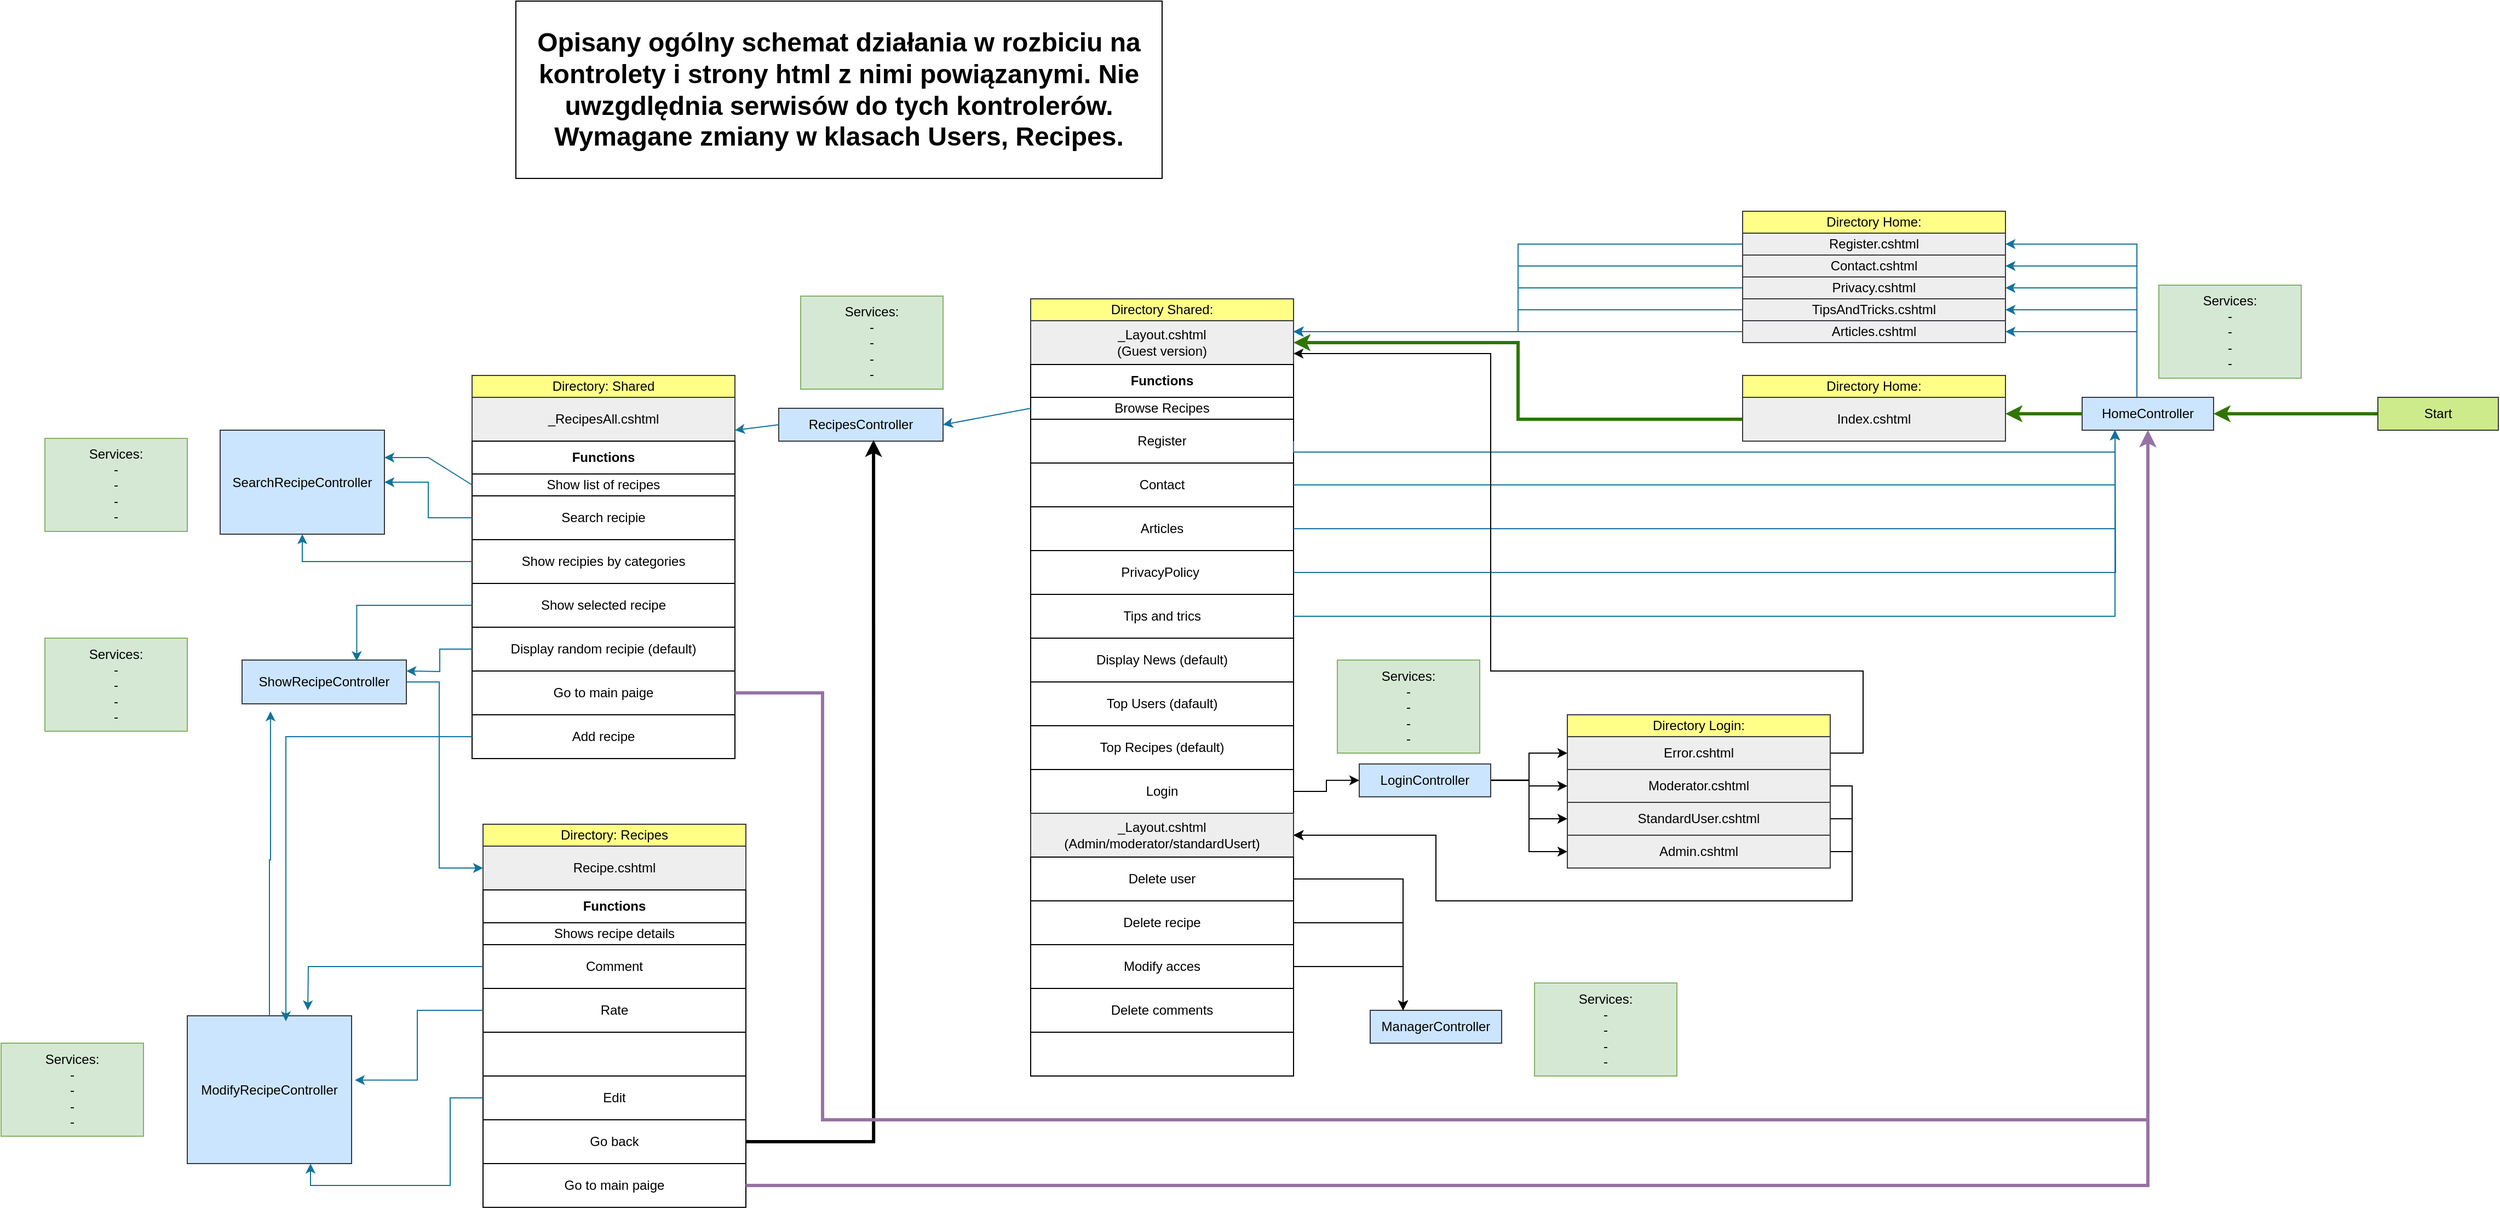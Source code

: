 <mxfile version="23.1.5" type="device">
  <diagram id="C5RBs43oDa-KdzZeNtuy" name="Page-1">
    <mxGraphModel dx="2440" dy="878" grid="1" gridSize="10" guides="1" tooltips="1" connect="1" arrows="1" fold="1" page="1" pageScale="1" pageWidth="3300" pageHeight="2339" math="0" shadow="0">
      <root>
        <mxCell id="WIyWlLk6GJQsqaUBKTNV-0" />
        <mxCell id="WIyWlLk6GJQsqaUBKTNV-1" parent="WIyWlLk6GJQsqaUBKTNV-0" />
        <mxCell id="OAYsMRhVCcybTVGhaYWE-5" value="Directory Shared:" style="html=1;whiteSpace=wrap;fillColor=#ffff88;strokeColor=#36393d;" parent="WIyWlLk6GJQsqaUBKTNV-1" vertex="1">
          <mxGeometry x="1200" y="490" width="240" height="20" as="geometry" />
        </mxCell>
        <mxCell id="OAYsMRhVCcybTVGhaYWE-6" value="_Layout.cshtml&lt;br&gt;(Guest version)" style="html=1;whiteSpace=wrap;fillColor=#eeeeee;strokeColor=#36393d;" parent="WIyWlLk6GJQsqaUBKTNV-1" vertex="1">
          <mxGeometry x="1200" y="510" width="240" height="40" as="geometry" />
        </mxCell>
        <mxCell id="fb3ZDUCIrNW3uUcQbYYM-119" style="edgeStyle=orthogonalEdgeStyle;rounded=0;orthogonalLoop=1;jettySize=auto;html=1;entryX=1;entryY=0.5;entryDx=0;entryDy=0;fillColor=#60a917;strokeColor=#2D7600;strokeWidth=3;" parent="WIyWlLk6GJQsqaUBKTNV-1" source="OAYsMRhVCcybTVGhaYWE-119" target="OAYsMRhVCcybTVGhaYWE-121" edge="1">
          <mxGeometry relative="1" as="geometry" />
        </mxCell>
        <mxCell id="OAYsMRhVCcybTVGhaYWE-119" value="Start" style="html=1;whiteSpace=wrap;fillColor=#cdeb8b;strokeColor=#36393d;" parent="WIyWlLk6GJQsqaUBKTNV-1" vertex="1">
          <mxGeometry x="2430" y="580" width="110" height="30" as="geometry" />
        </mxCell>
        <mxCell id="fb3ZDUCIrNW3uUcQbYYM-123" style="edgeStyle=orthogonalEdgeStyle;rounded=0;orthogonalLoop=1;jettySize=auto;html=1;entryX=1;entryY=0.5;entryDx=0;entryDy=0;strokeColor=#10739e;align=center;verticalAlign=middle;fontFamily=Helvetica;fontSize=11;fontColor=default;labelBackgroundColor=default;endArrow=classic;fillColor=#b1ddf0;" parent="WIyWlLk6GJQsqaUBKTNV-1" source="OAYsMRhVCcybTVGhaYWE-121" target="fb3ZDUCIrNW3uUcQbYYM-117" edge="1">
          <mxGeometry relative="1" as="geometry">
            <Array as="points">
              <mxPoint x="2210" y="440" />
            </Array>
          </mxGeometry>
        </mxCell>
        <mxCell id="fb3ZDUCIrNW3uUcQbYYM-124" style="edgeStyle=orthogonalEdgeStyle;rounded=0;orthogonalLoop=1;jettySize=auto;html=1;entryX=1;entryY=0.5;entryDx=0;entryDy=0;strokeColor=#10739e;align=center;verticalAlign=middle;fontFamily=Helvetica;fontSize=11;fontColor=default;labelBackgroundColor=default;endArrow=classic;fillColor=#b1ddf0;" parent="WIyWlLk6GJQsqaUBKTNV-1" source="OAYsMRhVCcybTVGhaYWE-121" target="fb3ZDUCIrNW3uUcQbYYM-118" edge="1">
          <mxGeometry relative="1" as="geometry">
            <Array as="points">
              <mxPoint x="2210" y="460" />
            </Array>
          </mxGeometry>
        </mxCell>
        <mxCell id="fb3ZDUCIrNW3uUcQbYYM-125" style="edgeStyle=orthogonalEdgeStyle;rounded=0;orthogonalLoop=1;jettySize=auto;html=1;entryX=1;entryY=0.5;entryDx=0;entryDy=0;strokeColor=#10739e;align=center;verticalAlign=middle;fontFamily=Helvetica;fontSize=11;fontColor=default;labelBackgroundColor=default;endArrow=classic;fillColor=#b1ddf0;" parent="WIyWlLk6GJQsqaUBKTNV-1" source="OAYsMRhVCcybTVGhaYWE-121" target="fb3ZDUCIrNW3uUcQbYYM-120" edge="1">
          <mxGeometry relative="1" as="geometry">
            <Array as="points">
              <mxPoint x="2210" y="480" />
            </Array>
          </mxGeometry>
        </mxCell>
        <mxCell id="fb3ZDUCIrNW3uUcQbYYM-126" style="edgeStyle=orthogonalEdgeStyle;rounded=0;orthogonalLoop=1;jettySize=auto;html=1;entryX=1;entryY=0.5;entryDx=0;entryDy=0;strokeColor=#10739e;align=center;verticalAlign=middle;fontFamily=Helvetica;fontSize=11;fontColor=default;labelBackgroundColor=default;endArrow=classic;fillColor=#b1ddf0;" parent="WIyWlLk6GJQsqaUBKTNV-1" source="OAYsMRhVCcybTVGhaYWE-121" target="fb3ZDUCIrNW3uUcQbYYM-121" edge="1">
          <mxGeometry relative="1" as="geometry">
            <Array as="points">
              <mxPoint x="2210" y="500" />
            </Array>
          </mxGeometry>
        </mxCell>
        <mxCell id="fb3ZDUCIrNW3uUcQbYYM-134" style="edgeStyle=orthogonalEdgeStyle;rounded=0;orthogonalLoop=1;jettySize=auto;html=1;entryX=1;entryY=0.5;entryDx=0;entryDy=0;strokeColor=#10739e;align=center;verticalAlign=middle;fontFamily=Helvetica;fontSize=11;fontColor=default;labelBackgroundColor=default;endArrow=classic;fillColor=#b1ddf0;" parent="WIyWlLk6GJQsqaUBKTNV-1" source="OAYsMRhVCcybTVGhaYWE-121" target="fb3ZDUCIrNW3uUcQbYYM-133" edge="1">
          <mxGeometry relative="1" as="geometry">
            <Array as="points">
              <mxPoint x="2210" y="520" />
            </Array>
          </mxGeometry>
        </mxCell>
        <mxCell id="OAYsMRhVCcybTVGhaYWE-121" value="HomeController" style="rounded=0;whiteSpace=wrap;html=1;fillColor=#cce5ff;strokeColor=#36393d;" parent="WIyWlLk6GJQsqaUBKTNV-1" vertex="1">
          <mxGeometry x="2160" y="580" width="120" height="30" as="geometry" />
        </mxCell>
        <mxCell id="OAYsMRhVCcybTVGhaYWE-122" value="" style="endArrow=classic;html=1;rounded=0;exitX=0;exitY=0.5;exitDx=0;exitDy=0;strokeWidth=3;fillColor=#60a917;strokeColor=#2D7600;" parent="WIyWlLk6GJQsqaUBKTNV-1" source="OAYsMRhVCcybTVGhaYWE-121" edge="1">
          <mxGeometry width="50" height="50" relative="1" as="geometry">
            <mxPoint x="1810" y="640" as="sourcePoint" />
            <mxPoint x="2090" y="595" as="targetPoint" />
          </mxGeometry>
        </mxCell>
        <mxCell id="OAYsMRhVCcybTVGhaYWE-123" value="" style="shape=table;startSize=0;container=1;collapsible=0;childLayout=tableLayout;" parent="WIyWlLk6GJQsqaUBKTNV-1" vertex="1">
          <mxGeometry x="1200" y="550" width="240" height="410" as="geometry" />
        </mxCell>
        <mxCell id="OAYsMRhVCcybTVGhaYWE-124" value="" style="shape=tableRow;horizontal=0;startSize=0;swimlaneHead=0;swimlaneBody=0;strokeColor=inherit;top=0;left=0;bottom=0;right=0;collapsible=0;dropTarget=0;fillColor=none;points=[[0,0.5],[1,0.5]];portConstraint=eastwest;" parent="OAYsMRhVCcybTVGhaYWE-123" vertex="1">
          <mxGeometry width="240" height="30" as="geometry" />
        </mxCell>
        <mxCell id="OAYsMRhVCcybTVGhaYWE-125" value="&lt;b&gt;Functions&lt;/b&gt;" style="shape=partialRectangle;html=1;whiteSpace=wrap;connectable=0;strokeColor=inherit;overflow=hidden;fillColor=none;top=0;left=0;bottom=0;right=0;pointerEvents=1;align=center;" parent="OAYsMRhVCcybTVGhaYWE-124" vertex="1">
          <mxGeometry width="240" height="30" as="geometry">
            <mxRectangle width="240" height="30" as="alternateBounds" />
          </mxGeometry>
        </mxCell>
        <mxCell id="OAYsMRhVCcybTVGhaYWE-126" value="" style="shape=tableRow;horizontal=0;startSize=0;swimlaneHead=0;swimlaneBody=0;strokeColor=inherit;top=0;left=0;bottom=0;right=0;collapsible=0;dropTarget=0;fillColor=none;points=[[0,0.5],[1,0.5]];portConstraint=eastwest;" parent="OAYsMRhVCcybTVGhaYWE-123" vertex="1">
          <mxGeometry y="30" width="240" height="20" as="geometry" />
        </mxCell>
        <mxCell id="OAYsMRhVCcybTVGhaYWE-127" value="Browse Recipes" style="shape=partialRectangle;html=1;whiteSpace=wrap;connectable=0;strokeColor=inherit;overflow=hidden;fillColor=none;top=0;left=0;bottom=0;right=0;pointerEvents=1;" parent="OAYsMRhVCcybTVGhaYWE-126" vertex="1">
          <mxGeometry width="240" height="20" as="geometry">
            <mxRectangle width="240" height="20" as="alternateBounds" />
          </mxGeometry>
        </mxCell>
        <mxCell id="OAYsMRhVCcybTVGhaYWE-128" value="" style="shape=tableRow;horizontal=0;startSize=0;swimlaneHead=0;swimlaneBody=0;strokeColor=inherit;top=0;left=0;bottom=0;right=0;collapsible=0;dropTarget=0;fillColor=none;points=[[0,0.5],[1,0.5]];portConstraint=eastwest;" parent="OAYsMRhVCcybTVGhaYWE-123" vertex="1">
          <mxGeometry y="50" width="240" height="40" as="geometry" />
        </mxCell>
        <mxCell id="OAYsMRhVCcybTVGhaYWE-129" value="Register" style="shape=partialRectangle;html=1;whiteSpace=wrap;connectable=0;strokeColor=inherit;overflow=hidden;fillColor=none;top=0;left=0;bottom=0;right=0;pointerEvents=1;" parent="OAYsMRhVCcybTVGhaYWE-128" vertex="1">
          <mxGeometry width="240" height="40" as="geometry">
            <mxRectangle width="240" height="40" as="alternateBounds" />
          </mxGeometry>
        </mxCell>
        <mxCell id="OAYsMRhVCcybTVGhaYWE-130" value="" style="shape=tableRow;horizontal=0;startSize=0;swimlaneHead=0;swimlaneBody=0;strokeColor=inherit;top=0;left=0;bottom=0;right=0;collapsible=0;dropTarget=0;fillColor=none;points=[[0,0.5],[1,0.5]];portConstraint=eastwest;" parent="OAYsMRhVCcybTVGhaYWE-123" vertex="1">
          <mxGeometry y="90" width="240" height="40" as="geometry" />
        </mxCell>
        <mxCell id="OAYsMRhVCcybTVGhaYWE-131" value="Contact" style="shape=partialRectangle;html=1;whiteSpace=wrap;connectable=0;strokeColor=inherit;overflow=hidden;fillColor=none;top=0;left=0;bottom=0;right=0;pointerEvents=1;" parent="OAYsMRhVCcybTVGhaYWE-130" vertex="1">
          <mxGeometry width="240" height="40" as="geometry">
            <mxRectangle width="240" height="40" as="alternateBounds" />
          </mxGeometry>
        </mxCell>
        <mxCell id="OAYsMRhVCcybTVGhaYWE-132" value="" style="shape=tableRow;horizontal=0;startSize=0;swimlaneHead=0;swimlaneBody=0;strokeColor=inherit;top=0;left=0;bottom=0;right=0;collapsible=0;dropTarget=0;fillColor=none;points=[[0,0.5],[1,0.5]];portConstraint=eastwest;" parent="OAYsMRhVCcybTVGhaYWE-123" vertex="1">
          <mxGeometry y="130" width="240" height="40" as="geometry" />
        </mxCell>
        <mxCell id="OAYsMRhVCcybTVGhaYWE-133" value="Articles" style="shape=partialRectangle;html=1;whiteSpace=wrap;connectable=0;strokeColor=inherit;overflow=hidden;fillColor=none;top=0;left=0;bottom=0;right=0;pointerEvents=1;" parent="OAYsMRhVCcybTVGhaYWE-132" vertex="1">
          <mxGeometry width="240" height="40" as="geometry">
            <mxRectangle width="240" height="40" as="alternateBounds" />
          </mxGeometry>
        </mxCell>
        <mxCell id="OAYsMRhVCcybTVGhaYWE-134" value="" style="shape=tableRow;horizontal=0;startSize=0;swimlaneHead=0;swimlaneBody=0;strokeColor=inherit;top=0;left=0;bottom=0;right=0;collapsible=0;dropTarget=0;fillColor=none;points=[[0,0.5],[1,0.5]];portConstraint=eastwest;" parent="OAYsMRhVCcybTVGhaYWE-123" vertex="1">
          <mxGeometry y="170" width="240" height="40" as="geometry" />
        </mxCell>
        <mxCell id="OAYsMRhVCcybTVGhaYWE-135" value="PrivacyPolicy&amp;nbsp;" style="shape=partialRectangle;html=1;whiteSpace=wrap;connectable=0;strokeColor=inherit;overflow=hidden;fillColor=none;top=0;left=0;bottom=0;right=0;pointerEvents=1;" parent="OAYsMRhVCcybTVGhaYWE-134" vertex="1">
          <mxGeometry width="240" height="40" as="geometry">
            <mxRectangle width="240" height="40" as="alternateBounds" />
          </mxGeometry>
        </mxCell>
        <mxCell id="OAYsMRhVCcybTVGhaYWE-136" value="" style="shape=tableRow;horizontal=0;startSize=0;swimlaneHead=0;swimlaneBody=0;strokeColor=inherit;top=0;left=0;bottom=0;right=0;collapsible=0;dropTarget=0;fillColor=none;points=[[0,0.5],[1,0.5]];portConstraint=eastwest;" parent="OAYsMRhVCcybTVGhaYWE-123" vertex="1">
          <mxGeometry y="210" width="240" height="40" as="geometry" />
        </mxCell>
        <mxCell id="OAYsMRhVCcybTVGhaYWE-137" value="Tips and trics" style="shape=partialRectangle;html=1;whiteSpace=wrap;connectable=0;strokeColor=inherit;overflow=hidden;fillColor=none;top=0;left=0;bottom=0;right=0;pointerEvents=1;" parent="OAYsMRhVCcybTVGhaYWE-136" vertex="1">
          <mxGeometry width="240" height="40" as="geometry">
            <mxRectangle width="240" height="40" as="alternateBounds" />
          </mxGeometry>
        </mxCell>
        <mxCell id="fb3ZDUCIrNW3uUcQbYYM-31" style="shape=tableRow;horizontal=0;startSize=0;swimlaneHead=0;swimlaneBody=0;strokeColor=inherit;top=0;left=0;bottom=0;right=0;collapsible=0;dropTarget=0;fillColor=none;points=[[0,0.5],[1,0.5]];portConstraint=eastwest;" parent="OAYsMRhVCcybTVGhaYWE-123" vertex="1">
          <mxGeometry y="250" width="240" height="40" as="geometry" />
        </mxCell>
        <mxCell id="fb3ZDUCIrNW3uUcQbYYM-32" value="Display News (default)" style="shape=partialRectangle;html=1;whiteSpace=wrap;connectable=0;strokeColor=inherit;overflow=hidden;fillColor=none;top=0;left=0;bottom=0;right=0;pointerEvents=1;" parent="fb3ZDUCIrNW3uUcQbYYM-31" vertex="1">
          <mxGeometry width="240" height="40" as="geometry">
            <mxRectangle width="240" height="40" as="alternateBounds" />
          </mxGeometry>
        </mxCell>
        <mxCell id="fb3ZDUCIrNW3uUcQbYYM-29" style="shape=tableRow;horizontal=0;startSize=0;swimlaneHead=0;swimlaneBody=0;strokeColor=inherit;top=0;left=0;bottom=0;right=0;collapsible=0;dropTarget=0;fillColor=none;points=[[0,0.5],[1,0.5]];portConstraint=eastwest;" parent="OAYsMRhVCcybTVGhaYWE-123" vertex="1">
          <mxGeometry y="290" width="240" height="40" as="geometry" />
        </mxCell>
        <mxCell id="fb3ZDUCIrNW3uUcQbYYM-30" value="Top Users (dafault)" style="shape=partialRectangle;html=1;whiteSpace=wrap;connectable=0;strokeColor=inherit;overflow=hidden;fillColor=none;top=0;left=0;bottom=0;right=0;pointerEvents=1;" parent="fb3ZDUCIrNW3uUcQbYYM-29" vertex="1">
          <mxGeometry width="240" height="40" as="geometry">
            <mxRectangle width="240" height="40" as="alternateBounds" />
          </mxGeometry>
        </mxCell>
        <mxCell id="fb3ZDUCIrNW3uUcQbYYM-33" style="shape=tableRow;horizontal=0;startSize=0;swimlaneHead=0;swimlaneBody=0;strokeColor=inherit;top=0;left=0;bottom=0;right=0;collapsible=0;dropTarget=0;fillColor=none;points=[[0,0.5],[1,0.5]];portConstraint=eastwest;" parent="OAYsMRhVCcybTVGhaYWE-123" vertex="1">
          <mxGeometry y="330" width="240" height="40" as="geometry" />
        </mxCell>
        <mxCell id="fb3ZDUCIrNW3uUcQbYYM-34" value="Top Recipes (default)" style="shape=partialRectangle;html=1;whiteSpace=wrap;connectable=0;strokeColor=inherit;overflow=hidden;fillColor=none;top=0;left=0;bottom=0;right=0;pointerEvents=1;" parent="fb3ZDUCIrNW3uUcQbYYM-33" vertex="1">
          <mxGeometry width="240" height="40" as="geometry">
            <mxRectangle width="240" height="40" as="alternateBounds" />
          </mxGeometry>
        </mxCell>
        <mxCell id="fb3ZDUCIrNW3uUcQbYYM-136" style="shape=tableRow;horizontal=0;startSize=0;swimlaneHead=0;swimlaneBody=0;strokeColor=inherit;top=0;left=0;bottom=0;right=0;collapsible=0;dropTarget=0;fillColor=none;points=[[0,0.5],[1,0.5]];portConstraint=eastwest;" parent="OAYsMRhVCcybTVGhaYWE-123" vertex="1">
          <mxGeometry y="370" width="240" height="40" as="geometry" />
        </mxCell>
        <mxCell id="fb3ZDUCIrNW3uUcQbYYM-137" value="Login" style="shape=partialRectangle;html=1;whiteSpace=wrap;connectable=0;strokeColor=inherit;overflow=hidden;fillColor=none;top=0;left=0;bottom=0;right=0;pointerEvents=1;" parent="fb3ZDUCIrNW3uUcQbYYM-136" vertex="1">
          <mxGeometry width="240" height="40" as="geometry">
            <mxRectangle width="240" height="40" as="alternateBounds" />
          </mxGeometry>
        </mxCell>
        <mxCell id="OAYsMRhVCcybTVGhaYWE-138" value="RecipesController" style="rounded=0;whiteSpace=wrap;html=1;fillColor=#cce5ff;strokeColor=#36393d;" parent="WIyWlLk6GJQsqaUBKTNV-1" vertex="1">
          <mxGeometry x="970" y="590" width="150" height="30" as="geometry" />
        </mxCell>
        <mxCell id="OAYsMRhVCcybTVGhaYWE-139" value="" style="endArrow=classic;html=1;rounded=0;exitX=0;exitY=0.5;exitDx=0;exitDy=0;entryX=1;entryY=0.5;entryDx=0;entryDy=0;strokeColor=#10739e;align=center;verticalAlign=middle;fontFamily=Helvetica;fontSize=11;fontColor=default;labelBackgroundColor=default;fillColor=#b1ddf0;" parent="WIyWlLk6GJQsqaUBKTNV-1" source="OAYsMRhVCcybTVGhaYWE-126" target="OAYsMRhVCcybTVGhaYWE-138" edge="1">
          <mxGeometry width="50" height="50" relative="1" as="geometry">
            <mxPoint x="1077.5" y="755" as="sourcePoint" />
            <mxPoint x="882.5" y="720" as="targetPoint" />
          </mxGeometry>
        </mxCell>
        <mxCell id="OAYsMRhVCcybTVGhaYWE-140" value="Directory: Shared" style="html=1;whiteSpace=wrap;fillColor=#ffff88;strokeColor=#36393d;" parent="WIyWlLk6GJQsqaUBKTNV-1" vertex="1">
          <mxGeometry x="690" y="560" width="240" height="20" as="geometry" />
        </mxCell>
        <mxCell id="OAYsMRhVCcybTVGhaYWE-141" value="_RecipesAll.cshtml" style="html=1;whiteSpace=wrap;fillColor=#eeeeee;strokeColor=#36393d;" parent="WIyWlLk6GJQsqaUBKTNV-1" vertex="1">
          <mxGeometry x="690" y="580" width="240" height="40" as="geometry" />
        </mxCell>
        <mxCell id="OAYsMRhVCcybTVGhaYWE-142" value="" style="shape=table;startSize=0;container=1;collapsible=0;childLayout=tableLayout;" parent="WIyWlLk6GJQsqaUBKTNV-1" vertex="1">
          <mxGeometry x="690" y="620" width="240" height="290" as="geometry" />
        </mxCell>
        <mxCell id="OAYsMRhVCcybTVGhaYWE-143" value="" style="shape=tableRow;horizontal=0;startSize=0;swimlaneHead=0;swimlaneBody=0;strokeColor=inherit;top=0;left=0;bottom=0;right=0;collapsible=0;dropTarget=0;fillColor=none;points=[[0,0.5],[1,0.5]];portConstraint=eastwest;" parent="OAYsMRhVCcybTVGhaYWE-142" vertex="1">
          <mxGeometry width="240" height="30" as="geometry" />
        </mxCell>
        <mxCell id="OAYsMRhVCcybTVGhaYWE-144" value="&lt;b&gt;Functions&lt;/b&gt;" style="shape=partialRectangle;html=1;whiteSpace=wrap;connectable=0;strokeColor=inherit;overflow=hidden;fillColor=none;top=0;left=0;bottom=0;right=0;pointerEvents=1;align=center;" parent="OAYsMRhVCcybTVGhaYWE-143" vertex="1">
          <mxGeometry width="240" height="30" as="geometry">
            <mxRectangle width="240" height="30" as="alternateBounds" />
          </mxGeometry>
        </mxCell>
        <mxCell id="OAYsMRhVCcybTVGhaYWE-145" value="" style="shape=tableRow;horizontal=0;startSize=0;swimlaneHead=0;swimlaneBody=0;strokeColor=inherit;top=0;left=0;bottom=0;right=0;collapsible=0;dropTarget=0;fillColor=none;points=[[0,0.5],[1,0.5]];portConstraint=eastwest;" parent="OAYsMRhVCcybTVGhaYWE-142" vertex="1">
          <mxGeometry y="30" width="240" height="20" as="geometry" />
        </mxCell>
        <mxCell id="OAYsMRhVCcybTVGhaYWE-146" value="Show list of recipes" style="shape=partialRectangle;html=1;whiteSpace=wrap;connectable=0;strokeColor=inherit;overflow=hidden;fillColor=none;top=0;left=0;bottom=0;right=0;pointerEvents=1;" parent="OAYsMRhVCcybTVGhaYWE-145" vertex="1">
          <mxGeometry width="240" height="20" as="geometry">
            <mxRectangle width="240" height="20" as="alternateBounds" />
          </mxGeometry>
        </mxCell>
        <mxCell id="OAYsMRhVCcybTVGhaYWE-147" value="" style="shape=tableRow;horizontal=0;startSize=0;swimlaneHead=0;swimlaneBody=0;strokeColor=inherit;top=0;left=0;bottom=0;right=0;collapsible=0;dropTarget=0;fillColor=none;points=[[0,0.5],[1,0.5]];portConstraint=eastwest;" parent="OAYsMRhVCcybTVGhaYWE-142" vertex="1">
          <mxGeometry y="50" width="240" height="40" as="geometry" />
        </mxCell>
        <mxCell id="OAYsMRhVCcybTVGhaYWE-148" value="Search recipie" style="shape=partialRectangle;html=1;whiteSpace=wrap;connectable=0;strokeColor=inherit;overflow=hidden;fillColor=none;top=0;left=0;bottom=0;right=0;pointerEvents=1;" parent="OAYsMRhVCcybTVGhaYWE-147" vertex="1">
          <mxGeometry width="240" height="40" as="geometry">
            <mxRectangle width="240" height="40" as="alternateBounds" />
          </mxGeometry>
        </mxCell>
        <mxCell id="OAYsMRhVCcybTVGhaYWE-149" value="" style="shape=tableRow;horizontal=0;startSize=0;swimlaneHead=0;swimlaneBody=0;strokeColor=inherit;top=0;left=0;bottom=0;right=0;collapsible=0;dropTarget=0;fillColor=none;points=[[0,0.5],[1,0.5]];portConstraint=eastwest;" parent="OAYsMRhVCcybTVGhaYWE-142" vertex="1">
          <mxGeometry y="90" width="240" height="40" as="geometry" />
        </mxCell>
        <mxCell id="OAYsMRhVCcybTVGhaYWE-150" value="Show recipies by categories" style="shape=partialRectangle;html=1;whiteSpace=wrap;connectable=0;strokeColor=inherit;overflow=hidden;fillColor=none;top=0;left=0;bottom=0;right=0;pointerEvents=1;" parent="OAYsMRhVCcybTVGhaYWE-149" vertex="1">
          <mxGeometry width="240" height="40" as="geometry">
            <mxRectangle width="240" height="40" as="alternateBounds" />
          </mxGeometry>
        </mxCell>
        <mxCell id="OAYsMRhVCcybTVGhaYWE-151" value="" style="shape=tableRow;horizontal=0;startSize=0;swimlaneHead=0;swimlaneBody=0;strokeColor=inherit;top=0;left=0;bottom=0;right=0;collapsible=0;dropTarget=0;fillColor=none;points=[[0,0.5],[1,0.5]];portConstraint=eastwest;" parent="OAYsMRhVCcybTVGhaYWE-142" vertex="1">
          <mxGeometry y="130" width="240" height="40" as="geometry" />
        </mxCell>
        <mxCell id="OAYsMRhVCcybTVGhaYWE-152" value="Show selected recipe" style="shape=partialRectangle;html=1;whiteSpace=wrap;connectable=0;strokeColor=inherit;overflow=hidden;fillColor=none;top=0;left=0;bottom=0;right=0;pointerEvents=1;" parent="OAYsMRhVCcybTVGhaYWE-151" vertex="1">
          <mxGeometry width="240" height="40" as="geometry">
            <mxRectangle width="240" height="40" as="alternateBounds" />
          </mxGeometry>
        </mxCell>
        <mxCell id="OAYsMRhVCcybTVGhaYWE-153" value="" style="shape=tableRow;horizontal=0;startSize=0;swimlaneHead=0;swimlaneBody=0;strokeColor=inherit;top=0;left=0;bottom=0;right=0;collapsible=0;dropTarget=0;fillColor=none;points=[[0,0.5],[1,0.5]];portConstraint=eastwest;" parent="OAYsMRhVCcybTVGhaYWE-142" vertex="1">
          <mxGeometry y="170" width="240" height="40" as="geometry" />
        </mxCell>
        <mxCell id="OAYsMRhVCcybTVGhaYWE-154" value="Display random recipie (default)" style="shape=partialRectangle;html=1;whiteSpace=wrap;connectable=0;strokeColor=inherit;overflow=hidden;fillColor=none;top=0;left=0;bottom=0;right=0;pointerEvents=1;" parent="OAYsMRhVCcybTVGhaYWE-153" vertex="1">
          <mxGeometry width="240" height="40" as="geometry">
            <mxRectangle width="240" height="40" as="alternateBounds" />
          </mxGeometry>
        </mxCell>
        <mxCell id="fb3ZDUCIrNW3uUcQbYYM-100" style="shape=tableRow;horizontal=0;startSize=0;swimlaneHead=0;swimlaneBody=0;strokeColor=inherit;top=0;left=0;bottom=0;right=0;collapsible=0;dropTarget=0;fillColor=none;points=[[0,0.5],[1,0.5]];portConstraint=eastwest;" parent="OAYsMRhVCcybTVGhaYWE-142" vertex="1">
          <mxGeometry y="210" width="240" height="40" as="geometry" />
        </mxCell>
        <mxCell id="fb3ZDUCIrNW3uUcQbYYM-101" value="Go to main paige" style="shape=partialRectangle;html=1;whiteSpace=wrap;connectable=0;strokeColor=inherit;overflow=hidden;fillColor=none;top=0;left=0;bottom=0;right=0;pointerEvents=1;" parent="fb3ZDUCIrNW3uUcQbYYM-100" vertex="1">
          <mxGeometry width="240" height="40" as="geometry">
            <mxRectangle width="240" height="40" as="alternateBounds" />
          </mxGeometry>
        </mxCell>
        <mxCell id="fb3ZDUCIrNW3uUcQbYYM-180" style="shape=tableRow;horizontal=0;startSize=0;swimlaneHead=0;swimlaneBody=0;strokeColor=inherit;top=0;left=0;bottom=0;right=0;collapsible=0;dropTarget=0;fillColor=none;points=[[0,0.5],[1,0.5]];portConstraint=eastwest;" parent="OAYsMRhVCcybTVGhaYWE-142" vertex="1">
          <mxGeometry y="250" width="240" height="40" as="geometry" />
        </mxCell>
        <mxCell id="fb3ZDUCIrNW3uUcQbYYM-181" value="Add recipe" style="shape=partialRectangle;html=1;whiteSpace=wrap;connectable=0;strokeColor=inherit;overflow=hidden;fillColor=none;top=0;left=0;bottom=0;right=0;pointerEvents=1;" parent="fb3ZDUCIrNW3uUcQbYYM-180" vertex="1">
          <mxGeometry width="240" height="40" as="geometry">
            <mxRectangle width="240" height="40" as="alternateBounds" />
          </mxGeometry>
        </mxCell>
        <mxCell id="OAYsMRhVCcybTVGhaYWE-157" value="" style="endArrow=classic;html=1;rounded=0;exitX=0;exitY=0.5;exitDx=0;exitDy=0;entryX=1;entryY=0.75;entryDx=0;entryDy=0;entryPerimeter=0;strokeWidth=1;strokeColor=#10739e;align=center;verticalAlign=middle;fontFamily=Helvetica;fontSize=11;fontColor=default;labelBackgroundColor=default;fillColor=#b1ddf0;" parent="WIyWlLk6GJQsqaUBKTNV-1" source="OAYsMRhVCcybTVGhaYWE-138" target="OAYsMRhVCcybTVGhaYWE-141" edge="1">
          <mxGeometry width="50" height="50" relative="1" as="geometry">
            <mxPoint x="930" y="599.41" as="sourcePoint" />
            <mxPoint x="810" y="599.41" as="targetPoint" />
          </mxGeometry>
        </mxCell>
        <mxCell id="fb3ZDUCIrNW3uUcQbYYM-0" value="Directory Home:" style="html=1;whiteSpace=wrap;fillColor=#ffff88;strokeColor=#36393d;" parent="WIyWlLk6GJQsqaUBKTNV-1" vertex="1">
          <mxGeometry x="1850" y="560" width="240" height="20" as="geometry" />
        </mxCell>
        <mxCell id="fb3ZDUCIrNW3uUcQbYYM-18" style="edgeStyle=orthogonalEdgeStyle;rounded=0;orthogonalLoop=1;jettySize=auto;html=1;exitX=0;exitY=0.5;exitDx=0;exitDy=0;entryX=1;entryY=0.5;entryDx=0;entryDy=0;strokeWidth=3;fillColor=#60a917;strokeColor=#2D7600;" parent="WIyWlLk6GJQsqaUBKTNV-1" source="fb3ZDUCIrNW3uUcQbYYM-1" target="OAYsMRhVCcybTVGhaYWE-6" edge="1">
          <mxGeometry relative="1" as="geometry" />
        </mxCell>
        <mxCell id="fb3ZDUCIrNW3uUcQbYYM-1" value="Index.cshtml" style="html=1;whiteSpace=wrap;fillColor=#eeeeee;strokeColor=#36393d;" parent="WIyWlLk6GJQsqaUBKTNV-1" vertex="1">
          <mxGeometry x="1850" y="580" width="240" height="40" as="geometry" />
        </mxCell>
        <mxCell id="fb3ZDUCIrNW3uUcQbYYM-38" value="" style="endArrow=classic;html=1;rounded=0;exitX=0;exitY=0.5;exitDx=0;exitDy=0;entryX=1;entryY=0.5;entryDx=0;entryDy=0;strokeColor=#10739e;align=center;verticalAlign=middle;fontFamily=Helvetica;fontSize=11;fontColor=default;labelBackgroundColor=default;fillColor=#b1ddf0;" parent="WIyWlLk6GJQsqaUBKTNV-1" source="OAYsMRhVCcybTVGhaYWE-145" edge="1">
          <mxGeometry width="50" height="50" relative="1" as="geometry">
            <mxPoint x="610" y="750" as="sourcePoint" />
            <mxPoint x="610" y="635" as="targetPoint" />
            <Array as="points">
              <mxPoint x="650" y="635" />
            </Array>
          </mxGeometry>
        </mxCell>
        <mxCell id="fb3ZDUCIrNW3uUcQbYYM-56" value="SearchRecipeController" style="rounded=0;whiteSpace=wrap;html=1;fillColor=#cce5ff;strokeColor=#36393d;" parent="WIyWlLk6GJQsqaUBKTNV-1" vertex="1">
          <mxGeometry x="460" y="610" width="150" height="95" as="geometry" />
        </mxCell>
        <mxCell id="fb3ZDUCIrNW3uUcQbYYM-57" style="edgeStyle=orthogonalEdgeStyle;rounded=0;orthogonalLoop=1;jettySize=auto;html=1;exitX=0;exitY=0.5;exitDx=0;exitDy=0;entryX=1;entryY=0.5;entryDx=0;entryDy=0;strokeColor=#10739e;align=center;verticalAlign=middle;fontFamily=Helvetica;fontSize=11;fontColor=default;labelBackgroundColor=default;endArrow=classic;fillColor=#b1ddf0;" parent="WIyWlLk6GJQsqaUBKTNV-1" source="OAYsMRhVCcybTVGhaYWE-147" target="fb3ZDUCIrNW3uUcQbYYM-56" edge="1">
          <mxGeometry relative="1" as="geometry">
            <Array as="points">
              <mxPoint x="650" y="690" />
              <mxPoint x="650" y="658" />
            </Array>
          </mxGeometry>
        </mxCell>
        <mxCell id="fb3ZDUCIrNW3uUcQbYYM-84" style="edgeStyle=orthogonalEdgeStyle;rounded=0;orthogonalLoop=1;jettySize=auto;html=1;entryX=0;entryY=0.5;entryDx=0;entryDy=0;strokeColor=#10739e;align=center;verticalAlign=middle;fontFamily=Helvetica;fontSize=11;fontColor=default;labelBackgroundColor=default;endArrow=classic;fillColor=#b1ddf0;" parent="WIyWlLk6GJQsqaUBKTNV-1" source="fb3ZDUCIrNW3uUcQbYYM-63" target="fb3ZDUCIrNW3uUcQbYYM-68" edge="1">
          <mxGeometry relative="1" as="geometry">
            <Array as="points">
              <mxPoint x="660" y="840" />
              <mxPoint x="660" y="1010" />
            </Array>
          </mxGeometry>
        </mxCell>
        <mxCell id="fb3ZDUCIrNW3uUcQbYYM-63" value="ShowRecipeController" style="rounded=0;whiteSpace=wrap;html=1;fillColor=#cce5ff;strokeColor=#36393d;" parent="WIyWlLk6GJQsqaUBKTNV-1" vertex="1">
          <mxGeometry x="480" y="820" width="150" height="40" as="geometry" />
        </mxCell>
        <mxCell id="fb3ZDUCIrNW3uUcQbYYM-67" value="Directory: Recipes" style="html=1;whiteSpace=wrap;fillColor=#ffff88;strokeColor=#36393d;" parent="WIyWlLk6GJQsqaUBKTNV-1" vertex="1">
          <mxGeometry x="700" y="970" width="240" height="20" as="geometry" />
        </mxCell>
        <mxCell id="fb3ZDUCIrNW3uUcQbYYM-68" value="Recipe.cshtml" style="html=1;whiteSpace=wrap;fillColor=#eeeeee;strokeColor=#36393d;" parent="WIyWlLk6GJQsqaUBKTNV-1" vertex="1">
          <mxGeometry x="700" y="990" width="240" height="40" as="geometry" />
        </mxCell>
        <mxCell id="fb3ZDUCIrNW3uUcQbYYM-69" value="" style="shape=table;startSize=0;container=1;collapsible=0;childLayout=tableLayout;" parent="WIyWlLk6GJQsqaUBKTNV-1" vertex="1">
          <mxGeometry x="700" y="1030" width="240" height="290" as="geometry" />
        </mxCell>
        <mxCell id="fb3ZDUCIrNW3uUcQbYYM-70" value="" style="shape=tableRow;horizontal=0;startSize=0;swimlaneHead=0;swimlaneBody=0;strokeColor=inherit;top=0;left=0;bottom=0;right=0;collapsible=0;dropTarget=0;fillColor=none;points=[[0,0.5],[1,0.5]];portConstraint=eastwest;" parent="fb3ZDUCIrNW3uUcQbYYM-69" vertex="1">
          <mxGeometry width="240" height="30" as="geometry" />
        </mxCell>
        <mxCell id="fb3ZDUCIrNW3uUcQbYYM-71" value="&lt;b&gt;Functions&lt;/b&gt;" style="shape=partialRectangle;html=1;whiteSpace=wrap;connectable=0;strokeColor=inherit;overflow=hidden;fillColor=none;top=0;left=0;bottom=0;right=0;pointerEvents=1;align=center;" parent="fb3ZDUCIrNW3uUcQbYYM-70" vertex="1">
          <mxGeometry width="240" height="30" as="geometry">
            <mxRectangle width="240" height="30" as="alternateBounds" />
          </mxGeometry>
        </mxCell>
        <mxCell id="fb3ZDUCIrNW3uUcQbYYM-72" value="" style="shape=tableRow;horizontal=0;startSize=0;swimlaneHead=0;swimlaneBody=0;strokeColor=inherit;top=0;left=0;bottom=0;right=0;collapsible=0;dropTarget=0;fillColor=none;points=[[0,0.5],[1,0.5]];portConstraint=eastwest;" parent="fb3ZDUCIrNW3uUcQbYYM-69" vertex="1">
          <mxGeometry y="30" width="240" height="20" as="geometry" />
        </mxCell>
        <mxCell id="fb3ZDUCIrNW3uUcQbYYM-73" value="Shows recipe details" style="shape=partialRectangle;html=1;whiteSpace=wrap;connectable=0;strokeColor=inherit;overflow=hidden;fillColor=none;top=0;left=0;bottom=0;right=0;pointerEvents=1;" parent="fb3ZDUCIrNW3uUcQbYYM-72" vertex="1">
          <mxGeometry width="240" height="20" as="geometry">
            <mxRectangle width="240" height="20" as="alternateBounds" />
          </mxGeometry>
        </mxCell>
        <mxCell id="fb3ZDUCIrNW3uUcQbYYM-74" value="" style="shape=tableRow;horizontal=0;startSize=0;swimlaneHead=0;swimlaneBody=0;strokeColor=inherit;top=0;left=0;bottom=0;right=0;collapsible=0;dropTarget=0;fillColor=none;points=[[0,0.5],[1,0.5]];portConstraint=eastwest;" parent="fb3ZDUCIrNW3uUcQbYYM-69" vertex="1">
          <mxGeometry y="50" width="240" height="40" as="geometry" />
        </mxCell>
        <mxCell id="fb3ZDUCIrNW3uUcQbYYM-75" value="Comment" style="shape=partialRectangle;html=1;whiteSpace=wrap;connectable=0;strokeColor=inherit;overflow=hidden;fillColor=none;top=0;left=0;bottom=0;right=0;pointerEvents=1;" parent="fb3ZDUCIrNW3uUcQbYYM-74" vertex="1">
          <mxGeometry width="240" height="40" as="geometry">
            <mxRectangle width="240" height="40" as="alternateBounds" />
          </mxGeometry>
        </mxCell>
        <mxCell id="fb3ZDUCIrNW3uUcQbYYM-76" value="" style="shape=tableRow;horizontal=0;startSize=0;swimlaneHead=0;swimlaneBody=0;strokeColor=inherit;top=0;left=0;bottom=0;right=0;collapsible=0;dropTarget=0;fillColor=none;points=[[0,0.5],[1,0.5]];portConstraint=eastwest;" parent="fb3ZDUCIrNW3uUcQbYYM-69" vertex="1">
          <mxGeometry y="90" width="240" height="40" as="geometry" />
        </mxCell>
        <mxCell id="fb3ZDUCIrNW3uUcQbYYM-77" value="Rate" style="shape=partialRectangle;html=1;whiteSpace=wrap;connectable=0;strokeColor=inherit;overflow=hidden;fillColor=none;top=0;left=0;bottom=0;right=0;pointerEvents=1;" parent="fb3ZDUCIrNW3uUcQbYYM-76" vertex="1">
          <mxGeometry width="240" height="40" as="geometry">
            <mxRectangle width="240" height="40" as="alternateBounds" />
          </mxGeometry>
        </mxCell>
        <mxCell id="fb3ZDUCIrNW3uUcQbYYM-78" value="" style="shape=tableRow;horizontal=0;startSize=0;swimlaneHead=0;swimlaneBody=0;strokeColor=inherit;top=0;left=0;bottom=0;right=0;collapsible=0;dropTarget=0;fillColor=none;points=[[0,0.5],[1,0.5]];portConstraint=eastwest;" parent="fb3ZDUCIrNW3uUcQbYYM-69" vertex="1">
          <mxGeometry y="130" width="240" height="40" as="geometry" />
        </mxCell>
        <mxCell id="fb3ZDUCIrNW3uUcQbYYM-79" value="" style="shape=partialRectangle;html=1;whiteSpace=wrap;connectable=0;strokeColor=inherit;overflow=hidden;fillColor=none;top=0;left=0;bottom=0;right=0;pointerEvents=1;" parent="fb3ZDUCIrNW3uUcQbYYM-78" vertex="1">
          <mxGeometry width="240" height="40" as="geometry">
            <mxRectangle width="240" height="40" as="alternateBounds" />
          </mxGeometry>
        </mxCell>
        <mxCell id="fb3ZDUCIrNW3uUcQbYYM-80" value="" style="shape=tableRow;horizontal=0;startSize=0;swimlaneHead=0;swimlaneBody=0;strokeColor=inherit;top=0;left=0;bottom=0;right=0;collapsible=0;dropTarget=0;fillColor=none;points=[[0,0.5],[1,0.5]];portConstraint=eastwest;" parent="fb3ZDUCIrNW3uUcQbYYM-69" vertex="1">
          <mxGeometry y="170" width="240" height="40" as="geometry" />
        </mxCell>
        <mxCell id="fb3ZDUCIrNW3uUcQbYYM-81" value="Edit" style="shape=partialRectangle;html=1;whiteSpace=wrap;connectable=0;strokeColor=inherit;overflow=hidden;fillColor=none;top=0;left=0;bottom=0;right=0;pointerEvents=1;" parent="fb3ZDUCIrNW3uUcQbYYM-80" vertex="1">
          <mxGeometry width="240" height="40" as="geometry">
            <mxRectangle width="240" height="40" as="alternateBounds" />
          </mxGeometry>
        </mxCell>
        <mxCell id="fb3ZDUCIrNW3uUcQbYYM-82" value="" style="shape=tableRow;horizontal=0;startSize=0;swimlaneHead=0;swimlaneBody=0;strokeColor=inherit;top=0;left=0;bottom=0;right=0;collapsible=0;dropTarget=0;fillColor=none;points=[[0,0.5],[1,0.5]];portConstraint=eastwest;" parent="fb3ZDUCIrNW3uUcQbYYM-69" vertex="1">
          <mxGeometry y="210" width="240" height="40" as="geometry" />
        </mxCell>
        <mxCell id="fb3ZDUCIrNW3uUcQbYYM-83" value="Go back" style="shape=partialRectangle;html=1;whiteSpace=wrap;connectable=0;strokeColor=inherit;overflow=hidden;fillColor=none;top=0;left=0;bottom=0;right=0;pointerEvents=1;" parent="fb3ZDUCIrNW3uUcQbYYM-82" vertex="1">
          <mxGeometry width="240" height="40" as="geometry">
            <mxRectangle width="240" height="40" as="alternateBounds" />
          </mxGeometry>
        </mxCell>
        <mxCell id="fb3ZDUCIrNW3uUcQbYYM-106" style="shape=tableRow;horizontal=0;startSize=0;swimlaneHead=0;swimlaneBody=0;strokeColor=inherit;top=0;left=0;bottom=0;right=0;collapsible=0;dropTarget=0;fillColor=none;points=[[0,0.5],[1,0.5]];portConstraint=eastwest;" parent="fb3ZDUCIrNW3uUcQbYYM-69" vertex="1">
          <mxGeometry y="250" width="240" height="40" as="geometry" />
        </mxCell>
        <mxCell id="fb3ZDUCIrNW3uUcQbYYM-107" value="Go to main paige" style="shape=partialRectangle;html=1;whiteSpace=wrap;connectable=0;strokeColor=inherit;overflow=hidden;fillColor=none;top=0;left=0;bottom=0;right=0;pointerEvents=1;" parent="fb3ZDUCIrNW3uUcQbYYM-106" vertex="1">
          <mxGeometry width="240" height="40" as="geometry">
            <mxRectangle width="240" height="40" as="alternateBounds" />
          </mxGeometry>
        </mxCell>
        <mxCell id="fb3ZDUCIrNW3uUcQbYYM-85" style="edgeStyle=orthogonalEdgeStyle;rounded=0;orthogonalLoop=1;jettySize=auto;html=1;entryX=0.577;entryY=0.963;entryDx=0;entryDy=0;entryPerimeter=0;strokeWidth=3;" parent="WIyWlLk6GJQsqaUBKTNV-1" source="fb3ZDUCIrNW3uUcQbYYM-82" target="OAYsMRhVCcybTVGhaYWE-138" edge="1">
          <mxGeometry relative="1" as="geometry" />
        </mxCell>
        <mxCell id="fb3ZDUCIrNW3uUcQbYYM-86" value="ModifyRecipeController" style="rounded=0;whiteSpace=wrap;html=1;fillColor=#cce5ff;strokeColor=#36393d;" parent="WIyWlLk6GJQsqaUBKTNV-1" vertex="1">
          <mxGeometry x="430" y="1145" width="150" height="135" as="geometry" />
        </mxCell>
        <mxCell id="fb3ZDUCIrNW3uUcQbYYM-93" style="edgeStyle=orthogonalEdgeStyle;rounded=0;orthogonalLoop=1;jettySize=auto;html=1;entryX=0.75;entryY=1;entryDx=0;entryDy=0;strokeColor=#10739e;align=center;verticalAlign=middle;fontFamily=Helvetica;fontSize=11;fontColor=default;labelBackgroundColor=default;endArrow=classic;fillColor=#b1ddf0;" parent="WIyWlLk6GJQsqaUBKTNV-1" source="fb3ZDUCIrNW3uUcQbYYM-80" target="fb3ZDUCIrNW3uUcQbYYM-86" edge="1">
          <mxGeometry relative="1" as="geometry">
            <Array as="points">
              <mxPoint x="670" y="1220" />
              <mxPoint x="670" y="1300" />
              <mxPoint x="543" y="1300" />
            </Array>
          </mxGeometry>
        </mxCell>
        <mxCell id="fb3ZDUCIrNW3uUcQbYYM-95" style="edgeStyle=orthogonalEdgeStyle;rounded=0;orthogonalLoop=1;jettySize=auto;html=1;entryX=0.173;entryY=1.171;entryDx=0;entryDy=0;entryPerimeter=0;strokeColor=#10739e;align=center;verticalAlign=middle;fontFamily=Helvetica;fontSize=11;fontColor=default;labelBackgroundColor=default;endArrow=classic;fillColor=#b1ddf0;" parent="WIyWlLk6GJQsqaUBKTNV-1" source="fb3ZDUCIrNW3uUcQbYYM-86" target="fb3ZDUCIrNW3uUcQbYYM-63" edge="1">
          <mxGeometry relative="1" as="geometry" />
        </mxCell>
        <mxCell id="fb3ZDUCIrNW3uUcQbYYM-98" style="edgeStyle=orthogonalEdgeStyle;rounded=0;orthogonalLoop=1;jettySize=auto;html=1;entryX=0.698;entryY=0.024;entryDx=0;entryDy=0;entryPerimeter=0;strokeColor=#10739e;align=center;verticalAlign=middle;fontFamily=Helvetica;fontSize=11;fontColor=default;labelBackgroundColor=default;endArrow=classic;fillColor=#b1ddf0;" parent="WIyWlLk6GJQsqaUBKTNV-1" source="OAYsMRhVCcybTVGhaYWE-151" target="fb3ZDUCIrNW3uUcQbYYM-63" edge="1">
          <mxGeometry relative="1" as="geometry" />
        </mxCell>
        <mxCell id="fb3ZDUCIrNW3uUcQbYYM-99" style="edgeStyle=orthogonalEdgeStyle;rounded=0;orthogonalLoop=1;jettySize=auto;html=1;strokeColor=#10739e;align=center;verticalAlign=middle;fontFamily=Helvetica;fontSize=11;fontColor=default;labelBackgroundColor=default;endArrow=classic;fillColor=#b1ddf0;" parent="WIyWlLk6GJQsqaUBKTNV-1" source="OAYsMRhVCcybTVGhaYWE-153" edge="1">
          <mxGeometry relative="1" as="geometry">
            <mxPoint x="630" y="830" as="targetPoint" />
          </mxGeometry>
        </mxCell>
        <mxCell id="fb3ZDUCIrNW3uUcQbYYM-104" style="edgeStyle=orthogonalEdgeStyle;rounded=0;orthogonalLoop=1;jettySize=auto;html=1;strokeColor=#10739e;align=center;verticalAlign=middle;fontFamily=Helvetica;fontSize=11;fontColor=default;labelBackgroundColor=default;endArrow=classic;fillColor=#b1ddf0;" parent="WIyWlLk6GJQsqaUBKTNV-1" source="fb3ZDUCIrNW3uUcQbYYM-74" edge="1">
          <mxGeometry relative="1" as="geometry">
            <mxPoint x="540" y="1140" as="targetPoint" />
          </mxGeometry>
        </mxCell>
        <mxCell id="fb3ZDUCIrNW3uUcQbYYM-105" style="edgeStyle=orthogonalEdgeStyle;rounded=0;orthogonalLoop=1;jettySize=auto;html=1;entryX=0.5;entryY=1;entryDx=0;entryDy=0;strokeColor=#10739e;align=center;verticalAlign=middle;fontFamily=Helvetica;fontSize=11;fontColor=default;labelBackgroundColor=default;endArrow=classic;fillColor=#b1ddf0;" parent="WIyWlLk6GJQsqaUBKTNV-1" source="OAYsMRhVCcybTVGhaYWE-149" target="fb3ZDUCIrNW3uUcQbYYM-56" edge="1">
          <mxGeometry relative="1" as="geometry" />
        </mxCell>
        <mxCell id="fb3ZDUCIrNW3uUcQbYYM-108" style="edgeStyle=orthogonalEdgeStyle;rounded=0;orthogonalLoop=1;jettySize=auto;html=1;fillColor=#e1d5e7;strokeColor=#9673a6;strokeWidth=3;" parent="WIyWlLk6GJQsqaUBKTNV-1" source="fb3ZDUCIrNW3uUcQbYYM-106" target="OAYsMRhVCcybTVGhaYWE-121" edge="1">
          <mxGeometry relative="1" as="geometry">
            <mxPoint x="2220" y="620" as="targetPoint" />
          </mxGeometry>
        </mxCell>
        <mxCell id="fb3ZDUCIrNW3uUcQbYYM-110" style="edgeStyle=orthogonalEdgeStyle;rounded=0;orthogonalLoop=1;jettySize=auto;html=1;exitX=1;exitY=0.5;exitDx=0;exitDy=0;entryX=0.25;entryY=1;entryDx=0;entryDy=0;fillColor=#b1ddf0;strokeColor=#10739e;" parent="WIyWlLk6GJQsqaUBKTNV-1" source="OAYsMRhVCcybTVGhaYWE-128" target="OAYsMRhVCcybTVGhaYWE-121" edge="1">
          <mxGeometry relative="1" as="geometry">
            <mxPoint x="1500" y="690" as="targetPoint" />
            <Array as="points">
              <mxPoint x="1440" y="630" />
              <mxPoint x="2190" y="630" />
            </Array>
          </mxGeometry>
        </mxCell>
        <mxCell id="fb3ZDUCIrNW3uUcQbYYM-112" style="edgeStyle=orthogonalEdgeStyle;rounded=0;orthogonalLoop=1;jettySize=auto;html=1;entryX=0.25;entryY=1;entryDx=0;entryDy=0;fillColor=#b1ddf0;strokeColor=#10739e;" parent="WIyWlLk6GJQsqaUBKTNV-1" source="OAYsMRhVCcybTVGhaYWE-130" target="OAYsMRhVCcybTVGhaYWE-121" edge="1">
          <mxGeometry relative="1" as="geometry">
            <mxPoint x="1500" y="730" as="targetPoint" />
          </mxGeometry>
        </mxCell>
        <mxCell id="fb3ZDUCIrNW3uUcQbYYM-113" style="edgeStyle=orthogonalEdgeStyle;rounded=0;orthogonalLoop=1;jettySize=auto;html=1;fillColor=#b1ddf0;strokeColor=#10739e;" parent="WIyWlLk6GJQsqaUBKTNV-1" source="OAYsMRhVCcybTVGhaYWE-134" edge="1">
          <mxGeometry relative="1" as="geometry">
            <mxPoint x="2190" y="610" as="targetPoint" />
          </mxGeometry>
        </mxCell>
        <mxCell id="fb3ZDUCIrNW3uUcQbYYM-114" style="edgeStyle=orthogonalEdgeStyle;rounded=0;orthogonalLoop=1;jettySize=auto;html=1;entryX=0.25;entryY=1;entryDx=0;entryDy=0;fillColor=#b1ddf0;strokeColor=#10739e;" parent="WIyWlLk6GJQsqaUBKTNV-1" source="OAYsMRhVCcybTVGhaYWE-136" target="OAYsMRhVCcybTVGhaYWE-121" edge="1">
          <mxGeometry relative="1" as="geometry">
            <mxPoint x="2190" y="800" as="targetPoint" />
          </mxGeometry>
        </mxCell>
        <mxCell id="fb3ZDUCIrNW3uUcQbYYM-127" style="edgeStyle=orthogonalEdgeStyle;rounded=0;orthogonalLoop=1;jettySize=auto;html=1;entryX=1;entryY=0.25;entryDx=0;entryDy=0;strokeColor=#10739e;align=center;verticalAlign=middle;fontFamily=Helvetica;fontSize=11;fontColor=default;labelBackgroundColor=default;endArrow=classic;fillColor=#b1ddf0;" parent="WIyWlLk6GJQsqaUBKTNV-1" source="fb3ZDUCIrNW3uUcQbYYM-117" target="OAYsMRhVCcybTVGhaYWE-6" edge="1">
          <mxGeometry relative="1" as="geometry">
            <mxPoint x="1470" y="590" as="targetPoint" />
          </mxGeometry>
        </mxCell>
        <mxCell id="fb3ZDUCIrNW3uUcQbYYM-117" value="Register.cshtml" style="html=1;whiteSpace=wrap;fillColor=#eeeeee;strokeColor=#36393d;" parent="WIyWlLk6GJQsqaUBKTNV-1" vertex="1">
          <mxGeometry x="1850" y="430" width="240" height="20" as="geometry" />
        </mxCell>
        <mxCell id="fb3ZDUCIrNW3uUcQbYYM-128" style="edgeStyle=orthogonalEdgeStyle;rounded=0;orthogonalLoop=1;jettySize=auto;html=1;entryX=1;entryY=0.25;entryDx=0;entryDy=0;strokeColor=#10739e;align=center;verticalAlign=middle;fontFamily=Helvetica;fontSize=11;fontColor=default;labelBackgroundColor=default;endArrow=classic;fillColor=#b1ddf0;" parent="WIyWlLk6GJQsqaUBKTNV-1" source="fb3ZDUCIrNW3uUcQbYYM-118" target="OAYsMRhVCcybTVGhaYWE-6" edge="1">
          <mxGeometry relative="1" as="geometry" />
        </mxCell>
        <mxCell id="fb3ZDUCIrNW3uUcQbYYM-118" value="Contact.cshtml" style="html=1;whiteSpace=wrap;fillColor=#eeeeee;strokeColor=#36393d;" parent="WIyWlLk6GJQsqaUBKTNV-1" vertex="1">
          <mxGeometry x="1850" y="450" width="240" height="20" as="geometry" />
        </mxCell>
        <mxCell id="fb3ZDUCIrNW3uUcQbYYM-129" style="edgeStyle=orthogonalEdgeStyle;rounded=0;orthogonalLoop=1;jettySize=auto;html=1;entryX=1;entryY=0.25;entryDx=0;entryDy=0;strokeColor=#10739e;align=center;verticalAlign=middle;fontFamily=Helvetica;fontSize=11;fontColor=default;labelBackgroundColor=default;endArrow=classic;fillColor=#b1ddf0;" parent="WIyWlLk6GJQsqaUBKTNV-1" source="fb3ZDUCIrNW3uUcQbYYM-120" target="OAYsMRhVCcybTVGhaYWE-6" edge="1">
          <mxGeometry relative="1" as="geometry" />
        </mxCell>
        <mxCell id="fb3ZDUCIrNW3uUcQbYYM-120" value="Privacy.cshtml" style="html=1;whiteSpace=wrap;fillColor=#eeeeee;strokeColor=#36393d;" parent="WIyWlLk6GJQsqaUBKTNV-1" vertex="1">
          <mxGeometry x="1850" y="470" width="240" height="20" as="geometry" />
        </mxCell>
        <mxCell id="fb3ZDUCIrNW3uUcQbYYM-130" style="edgeStyle=orthogonalEdgeStyle;rounded=0;orthogonalLoop=1;jettySize=auto;html=1;entryX=1;entryY=0.25;entryDx=0;entryDy=0;strokeColor=#10739e;align=center;verticalAlign=middle;fontFamily=Helvetica;fontSize=11;fontColor=default;labelBackgroundColor=default;endArrow=classic;fillColor=#b1ddf0;" parent="WIyWlLk6GJQsqaUBKTNV-1" source="fb3ZDUCIrNW3uUcQbYYM-121" target="OAYsMRhVCcybTVGhaYWE-6" edge="1">
          <mxGeometry relative="1" as="geometry" />
        </mxCell>
        <mxCell id="fb3ZDUCIrNW3uUcQbYYM-121" value="TipsAndTricks.cshtml" style="html=1;whiteSpace=wrap;fillColor=#eeeeee;strokeColor=#36393d;" parent="WIyWlLk6GJQsqaUBKTNV-1" vertex="1">
          <mxGeometry x="1850" y="490" width="240" height="20" as="geometry" />
        </mxCell>
        <mxCell id="fb3ZDUCIrNW3uUcQbYYM-131" value="Directory Home:" style="html=1;whiteSpace=wrap;fillColor=#ffff88;strokeColor=#36393d;" parent="WIyWlLk6GJQsqaUBKTNV-1" vertex="1">
          <mxGeometry x="1850" y="410" width="240" height="20" as="geometry" />
        </mxCell>
        <mxCell id="fb3ZDUCIrNW3uUcQbYYM-132" style="edgeStyle=orthogonalEdgeStyle;rounded=0;orthogonalLoop=1;jettySize=auto;html=1;entryX=0.25;entryY=1;entryDx=0;entryDy=0;strokeColor=#10739e;align=center;verticalAlign=middle;fontFamily=Helvetica;fontSize=11;fontColor=default;labelBackgroundColor=default;endArrow=classic;fillColor=#b1ddf0;" parent="WIyWlLk6GJQsqaUBKTNV-1" source="OAYsMRhVCcybTVGhaYWE-132" target="OAYsMRhVCcybTVGhaYWE-121" edge="1">
          <mxGeometry relative="1" as="geometry" />
        </mxCell>
        <mxCell id="fb3ZDUCIrNW3uUcQbYYM-135" style="edgeStyle=orthogonalEdgeStyle;rounded=0;orthogonalLoop=1;jettySize=auto;html=1;entryX=1;entryY=0.25;entryDx=0;entryDy=0;strokeColor=#10739e;align=center;verticalAlign=middle;fontFamily=Helvetica;fontSize=11;fontColor=default;labelBackgroundColor=default;endArrow=classic;fillColor=#b1ddf0;" parent="WIyWlLk6GJQsqaUBKTNV-1" source="fb3ZDUCIrNW3uUcQbYYM-133" target="OAYsMRhVCcybTVGhaYWE-6" edge="1">
          <mxGeometry relative="1" as="geometry" />
        </mxCell>
        <mxCell id="fb3ZDUCIrNW3uUcQbYYM-133" value="Articles.cshtml" style="html=1;whiteSpace=wrap;fillColor=#eeeeee;strokeColor=#36393d;" parent="WIyWlLk6GJQsqaUBKTNV-1" vertex="1">
          <mxGeometry x="1850" y="510" width="240" height="20" as="geometry" />
        </mxCell>
        <mxCell id="fb3ZDUCIrNW3uUcQbYYM-145" style="edgeStyle=orthogonalEdgeStyle;rounded=0;orthogonalLoop=1;jettySize=auto;html=1;exitX=1;exitY=0.5;exitDx=0;exitDy=0;entryX=0;entryY=0.5;entryDx=0;entryDy=0;" parent="WIyWlLk6GJQsqaUBKTNV-1" source="fb3ZDUCIrNW3uUcQbYYM-138" target="fb3ZDUCIrNW3uUcQbYYM-142" edge="1">
          <mxGeometry relative="1" as="geometry" />
        </mxCell>
        <mxCell id="fb3ZDUCIrNW3uUcQbYYM-146" style="edgeStyle=orthogonalEdgeStyle;rounded=0;orthogonalLoop=1;jettySize=auto;html=1;exitX=1;exitY=0.5;exitDx=0;exitDy=0;entryX=0;entryY=0.5;entryDx=0;entryDy=0;" parent="WIyWlLk6GJQsqaUBKTNV-1" source="fb3ZDUCIrNW3uUcQbYYM-138" target="fb3ZDUCIrNW3uUcQbYYM-143" edge="1">
          <mxGeometry relative="1" as="geometry" />
        </mxCell>
        <mxCell id="fb3ZDUCIrNW3uUcQbYYM-151" style="edgeStyle=orthogonalEdgeStyle;rounded=0;orthogonalLoop=1;jettySize=auto;html=1;exitX=1;exitY=0.5;exitDx=0;exitDy=0;entryX=0;entryY=0.5;entryDx=0;entryDy=0;" parent="WIyWlLk6GJQsqaUBKTNV-1" source="fb3ZDUCIrNW3uUcQbYYM-138" target="fb3ZDUCIrNW3uUcQbYYM-144" edge="1">
          <mxGeometry relative="1" as="geometry" />
        </mxCell>
        <mxCell id="fb3ZDUCIrNW3uUcQbYYM-161" style="edgeStyle=orthogonalEdgeStyle;rounded=0;orthogonalLoop=1;jettySize=auto;html=1;exitX=1;exitY=0.5;exitDx=0;exitDy=0;entryX=0;entryY=0.5;entryDx=0;entryDy=0;" parent="WIyWlLk6GJQsqaUBKTNV-1" source="fb3ZDUCIrNW3uUcQbYYM-138" target="fb3ZDUCIrNW3uUcQbYYM-160" edge="1">
          <mxGeometry relative="1" as="geometry" />
        </mxCell>
        <mxCell id="fb3ZDUCIrNW3uUcQbYYM-138" value="LoginController" style="rounded=0;whiteSpace=wrap;html=1;fillColor=#cce5ff;strokeColor=#36393d;" parent="WIyWlLk6GJQsqaUBKTNV-1" vertex="1">
          <mxGeometry x="1500" y="914.93" width="120" height="30" as="geometry" />
        </mxCell>
        <mxCell id="fb3ZDUCIrNW3uUcQbYYM-139" style="edgeStyle=orthogonalEdgeStyle;rounded=0;orthogonalLoop=1;jettySize=auto;html=1;entryX=0;entryY=0.5;entryDx=0;entryDy=0;exitX=1;exitY=0.5;exitDx=0;exitDy=0;" parent="WIyWlLk6GJQsqaUBKTNV-1" source="fb3ZDUCIrNW3uUcQbYYM-136" target="fb3ZDUCIrNW3uUcQbYYM-138" edge="1">
          <mxGeometry relative="1" as="geometry">
            <mxPoint x="1440" y="859.997" as="sourcePoint" />
          </mxGeometry>
        </mxCell>
        <mxCell id="fb3ZDUCIrNW3uUcQbYYM-141" value="Directory Login:" style="html=1;whiteSpace=wrap;fillColor=#ffff88;strokeColor=#36393d;" parent="WIyWlLk6GJQsqaUBKTNV-1" vertex="1">
          <mxGeometry x="1690" y="870" width="240" height="20" as="geometry" />
        </mxCell>
        <mxCell id="fb3ZDUCIrNW3uUcQbYYM-162" style="edgeStyle=orthogonalEdgeStyle;rounded=0;orthogonalLoop=1;jettySize=auto;html=1;exitX=1;exitY=0.5;exitDx=0;exitDy=0;entryX=1;entryY=0.75;entryDx=0;entryDy=0;" parent="WIyWlLk6GJQsqaUBKTNV-1" source="fb3ZDUCIrNW3uUcQbYYM-142" target="OAYsMRhVCcybTVGhaYWE-6" edge="1">
          <mxGeometry relative="1" as="geometry">
            <Array as="points">
              <mxPoint x="1960" y="905" />
              <mxPoint x="1960" y="830" />
              <mxPoint x="1620" y="830" />
              <mxPoint x="1620" y="540" />
            </Array>
          </mxGeometry>
        </mxCell>
        <mxCell id="fb3ZDUCIrNW3uUcQbYYM-142" value="Error.cshtml" style="html=1;whiteSpace=wrap;fillColor=#eeeeee;strokeColor=#36393d;" parent="WIyWlLk6GJQsqaUBKTNV-1" vertex="1">
          <mxGeometry x="1690" y="890" width="240" height="30" as="geometry" />
        </mxCell>
        <mxCell id="fb3ZDUCIrNW3uUcQbYYM-163" style="edgeStyle=orthogonalEdgeStyle;rounded=0;orthogonalLoop=1;jettySize=auto;html=1;exitX=1;exitY=0.5;exitDx=0;exitDy=0;entryX=1;entryY=0.5;entryDx=0;entryDy=0;" parent="WIyWlLk6GJQsqaUBKTNV-1" source="fb3ZDUCIrNW3uUcQbYYM-143" target="fb3ZDUCIrNW3uUcQbYYM-157" edge="1">
          <mxGeometry relative="1" as="geometry">
            <Array as="points">
              <mxPoint x="1950" y="935" />
              <mxPoint x="1950" y="1040" />
              <mxPoint x="1570" y="1040" />
              <mxPoint x="1570" y="980" />
            </Array>
          </mxGeometry>
        </mxCell>
        <mxCell id="fb3ZDUCIrNW3uUcQbYYM-143" value="Moderator.cshtml" style="html=1;whiteSpace=wrap;fillColor=#eeeeee;strokeColor=#36393d;" parent="WIyWlLk6GJQsqaUBKTNV-1" vertex="1">
          <mxGeometry x="1690" y="920" width="240" height="30" as="geometry" />
        </mxCell>
        <mxCell id="fb3ZDUCIrNW3uUcQbYYM-164" style="edgeStyle=orthogonalEdgeStyle;rounded=0;orthogonalLoop=1;jettySize=auto;html=1;exitX=1;exitY=0.5;exitDx=0;exitDy=0;entryX=1;entryY=0.5;entryDx=0;entryDy=0;" parent="WIyWlLk6GJQsqaUBKTNV-1" source="fb3ZDUCIrNW3uUcQbYYM-144" target="fb3ZDUCIrNW3uUcQbYYM-157" edge="1">
          <mxGeometry relative="1" as="geometry">
            <Array as="points">
              <mxPoint x="1950" y="965" />
              <mxPoint x="1950" y="1040" />
              <mxPoint x="1570" y="1040" />
              <mxPoint x="1570" y="980" />
            </Array>
          </mxGeometry>
        </mxCell>
        <mxCell id="fb3ZDUCIrNW3uUcQbYYM-144" value="StandardUser.cshtml" style="html=1;whiteSpace=wrap;fillColor=#eeeeee;strokeColor=#36393d;" parent="WIyWlLk6GJQsqaUBKTNV-1" vertex="1">
          <mxGeometry x="1690" y="950" width="240" height="30" as="geometry" />
        </mxCell>
        <mxCell id="fb3ZDUCIrNW3uUcQbYYM-157" value="_Layout.cshtml&lt;br&gt;(Admin/moderator/standardUsert)" style="html=1;whiteSpace=wrap;fillColor=#eeeeee;strokeColor=#36393d;" parent="WIyWlLk6GJQsqaUBKTNV-1" vertex="1">
          <mxGeometry x="1200" y="960" width="240" height="40" as="geometry" />
        </mxCell>
        <mxCell id="fb3ZDUCIrNW3uUcQbYYM-165" style="edgeStyle=orthogonalEdgeStyle;rounded=0;orthogonalLoop=1;jettySize=auto;html=1;exitX=1;exitY=0.5;exitDx=0;exitDy=0;entryX=1;entryY=0.5;entryDx=0;entryDy=0;" parent="WIyWlLk6GJQsqaUBKTNV-1" source="fb3ZDUCIrNW3uUcQbYYM-160" target="fb3ZDUCIrNW3uUcQbYYM-157" edge="1">
          <mxGeometry relative="1" as="geometry">
            <Array as="points">
              <mxPoint x="1950" y="995" />
              <mxPoint x="1950" y="1040" />
              <mxPoint x="1570" y="1040" />
              <mxPoint x="1570" y="980" />
            </Array>
          </mxGeometry>
        </mxCell>
        <mxCell id="fb3ZDUCIrNW3uUcQbYYM-160" value="Admin.cshtml" style="html=1;whiteSpace=wrap;fillColor=#eeeeee;strokeColor=#36393d;" parent="WIyWlLk6GJQsqaUBKTNV-1" vertex="1">
          <mxGeometry x="1690" y="980" width="240" height="30" as="geometry" />
        </mxCell>
        <mxCell id="fb3ZDUCIrNW3uUcQbYYM-166" value="" style="shape=table;startSize=0;container=1;collapsible=0;childLayout=tableLayout;" parent="WIyWlLk6GJQsqaUBKTNV-1" vertex="1">
          <mxGeometry x="1200" y="1000" width="240" height="200" as="geometry" />
        </mxCell>
        <mxCell id="fb3ZDUCIrNW3uUcQbYYM-167" value="" style="shape=tableRow;horizontal=0;startSize=0;swimlaneHead=0;swimlaneBody=0;strokeColor=inherit;top=0;left=0;bottom=0;right=0;collapsible=0;dropTarget=0;fillColor=none;points=[[0,0.5],[1,0.5]];portConstraint=eastwest;" parent="fb3ZDUCIrNW3uUcQbYYM-166" vertex="1">
          <mxGeometry width="240" height="40" as="geometry" />
        </mxCell>
        <mxCell id="fb3ZDUCIrNW3uUcQbYYM-168" value="Delete user" style="shape=partialRectangle;html=1;whiteSpace=wrap;connectable=0;strokeColor=inherit;overflow=hidden;fillColor=none;top=0;left=0;bottom=0;right=0;pointerEvents=1;" parent="fb3ZDUCIrNW3uUcQbYYM-167" vertex="1">
          <mxGeometry width="240" height="40" as="geometry">
            <mxRectangle width="240" height="40" as="alternateBounds" />
          </mxGeometry>
        </mxCell>
        <mxCell id="fb3ZDUCIrNW3uUcQbYYM-169" value="" style="shape=tableRow;horizontal=0;startSize=0;swimlaneHead=0;swimlaneBody=0;strokeColor=inherit;top=0;left=0;bottom=0;right=0;collapsible=0;dropTarget=0;fillColor=none;points=[[0,0.5],[1,0.5]];portConstraint=eastwest;" parent="fb3ZDUCIrNW3uUcQbYYM-166" vertex="1">
          <mxGeometry y="40" width="240" height="40" as="geometry" />
        </mxCell>
        <mxCell id="fb3ZDUCIrNW3uUcQbYYM-170" value="Delete recipe" style="shape=partialRectangle;html=1;whiteSpace=wrap;connectable=0;strokeColor=inherit;overflow=hidden;fillColor=none;top=0;left=0;bottom=0;right=0;pointerEvents=1;" parent="fb3ZDUCIrNW3uUcQbYYM-169" vertex="1">
          <mxGeometry width="240" height="40" as="geometry">
            <mxRectangle width="240" height="40" as="alternateBounds" />
          </mxGeometry>
        </mxCell>
        <mxCell id="fb3ZDUCIrNW3uUcQbYYM-171" value="" style="shape=tableRow;horizontal=0;startSize=0;swimlaneHead=0;swimlaneBody=0;strokeColor=inherit;top=0;left=0;bottom=0;right=0;collapsible=0;dropTarget=0;fillColor=none;points=[[0,0.5],[1,0.5]];portConstraint=eastwest;" parent="fb3ZDUCIrNW3uUcQbYYM-166" vertex="1">
          <mxGeometry y="80" width="240" height="40" as="geometry" />
        </mxCell>
        <mxCell id="fb3ZDUCIrNW3uUcQbYYM-172" value="Modify acces" style="shape=partialRectangle;html=1;whiteSpace=wrap;connectable=0;strokeColor=inherit;overflow=hidden;fillColor=none;top=0;left=0;bottom=0;right=0;pointerEvents=1;" parent="fb3ZDUCIrNW3uUcQbYYM-171" vertex="1">
          <mxGeometry width="240" height="40" as="geometry">
            <mxRectangle width="240" height="40" as="alternateBounds" />
          </mxGeometry>
        </mxCell>
        <mxCell id="fb3ZDUCIrNW3uUcQbYYM-173" value="" style="shape=tableRow;horizontal=0;startSize=0;swimlaneHead=0;swimlaneBody=0;strokeColor=inherit;top=0;left=0;bottom=0;right=0;collapsible=0;dropTarget=0;fillColor=none;points=[[0,0.5],[1,0.5]];portConstraint=eastwest;" parent="fb3ZDUCIrNW3uUcQbYYM-166" vertex="1">
          <mxGeometry y="120" width="240" height="40" as="geometry" />
        </mxCell>
        <mxCell id="fb3ZDUCIrNW3uUcQbYYM-174" value="Delete comments" style="shape=partialRectangle;html=1;whiteSpace=wrap;connectable=0;strokeColor=inherit;overflow=hidden;fillColor=none;top=0;left=0;bottom=0;right=0;pointerEvents=1;" parent="fb3ZDUCIrNW3uUcQbYYM-173" vertex="1">
          <mxGeometry width="240" height="40" as="geometry">
            <mxRectangle width="240" height="40" as="alternateBounds" />
          </mxGeometry>
        </mxCell>
        <mxCell id="fb3ZDUCIrNW3uUcQbYYM-176" style="shape=tableRow;horizontal=0;startSize=0;swimlaneHead=0;swimlaneBody=0;strokeColor=inherit;top=0;left=0;bottom=0;right=0;collapsible=0;dropTarget=0;fillColor=none;points=[[0,0.5],[1,0.5]];portConstraint=eastwest;" parent="fb3ZDUCIrNW3uUcQbYYM-166" vertex="1">
          <mxGeometry y="160" width="240" height="40" as="geometry" />
        </mxCell>
        <mxCell id="fb3ZDUCIrNW3uUcQbYYM-177" value="" style="shape=partialRectangle;html=1;whiteSpace=wrap;connectable=0;strokeColor=inherit;overflow=hidden;fillColor=none;top=0;left=0;bottom=0;right=0;pointerEvents=1;" parent="fb3ZDUCIrNW3uUcQbYYM-176" vertex="1">
          <mxGeometry width="240" height="40" as="geometry">
            <mxRectangle width="240" height="40" as="alternateBounds" />
          </mxGeometry>
        </mxCell>
        <mxCell id="fb3ZDUCIrNW3uUcQbYYM-175" style="edgeStyle=orthogonalEdgeStyle;rounded=0;orthogonalLoop=1;jettySize=auto;html=1;exitX=1;exitY=0.5;exitDx=0;exitDy=0;strokeColor=#9673a6;strokeWidth=3;align=center;verticalAlign=middle;fontFamily=Helvetica;fontSize=11;fontColor=default;labelBackgroundColor=default;endArrow=classic;fillColor=#e1d5e7;" parent="WIyWlLk6GJQsqaUBKTNV-1" source="fb3ZDUCIrNW3uUcQbYYM-100" edge="1">
          <mxGeometry relative="1" as="geometry">
            <mxPoint x="2220" y="610" as="targetPoint" />
            <Array as="points">
              <mxPoint x="1010" y="850" />
              <mxPoint x="1010" y="1240" />
              <mxPoint x="2220" y="1240" />
            </Array>
          </mxGeometry>
        </mxCell>
        <mxCell id="fb3ZDUCIrNW3uUcQbYYM-178" style="edgeStyle=orthogonalEdgeStyle;rounded=0;orthogonalLoop=1;jettySize=auto;html=1;entryX=1.02;entryY=0.435;entryDx=0;entryDy=0;entryPerimeter=0;strokeColor=#10739e;align=center;verticalAlign=middle;fontFamily=Helvetica;fontSize=11;fontColor=default;labelBackgroundColor=default;endArrow=classic;fillColor=#b1ddf0;" parent="WIyWlLk6GJQsqaUBKTNV-1" source="fb3ZDUCIrNW3uUcQbYYM-76" target="fb3ZDUCIrNW3uUcQbYYM-86" edge="1">
          <mxGeometry relative="1" as="geometry" />
        </mxCell>
        <mxCell id="fb3ZDUCIrNW3uUcQbYYM-182" style="edgeStyle=orthogonalEdgeStyle;rounded=0;orthogonalLoop=1;jettySize=auto;html=1;entryX=0.6;entryY=0.037;entryDx=0;entryDy=0;entryPerimeter=0;strokeColor=#10739e;align=center;verticalAlign=middle;fontFamily=Helvetica;fontSize=11;fontColor=default;labelBackgroundColor=default;endArrow=classic;fillColor=#b1ddf0;" parent="WIyWlLk6GJQsqaUBKTNV-1" source="fb3ZDUCIrNW3uUcQbYYM-180" target="fb3ZDUCIrNW3uUcQbYYM-86" edge="1">
          <mxGeometry relative="1" as="geometry" />
        </mxCell>
        <mxCell id="fb3ZDUCIrNW3uUcQbYYM-183" value="&lt;span style=&quot;font-size: 24px;&quot;&gt;&lt;b&gt;Opisany ogólny schemat działania w rozbiciu na kontrolety i strony html z nimi powiązanymi. Nie uwzgdlędnia serwisów do tych kontrolerów.&lt;br&gt;Wymagane zmiany w klasach Users, Recipes.&lt;br&gt;&lt;/b&gt;&lt;/span&gt;" style="html=1;whiteSpace=wrap;" parent="WIyWlLk6GJQsqaUBKTNV-1" vertex="1">
          <mxGeometry x="730" y="218" width="590" height="162" as="geometry" />
        </mxCell>
        <mxCell id="fb3ZDUCIrNW3uUcQbYYM-184" value="ManagerController" style="rounded=0;whiteSpace=wrap;html=1;fillColor=#cce5ff;strokeColor=#36393d;" parent="WIyWlLk6GJQsqaUBKTNV-1" vertex="1">
          <mxGeometry x="1510" y="1140" width="120" height="30" as="geometry" />
        </mxCell>
        <mxCell id="fb3ZDUCIrNW3uUcQbYYM-185" style="edgeStyle=orthogonalEdgeStyle;rounded=0;orthogonalLoop=1;jettySize=auto;html=1;exitX=1;exitY=0.5;exitDx=0;exitDy=0;entryX=0.25;entryY=0;entryDx=0;entryDy=0;" parent="WIyWlLk6GJQsqaUBKTNV-1" source="fb3ZDUCIrNW3uUcQbYYM-167" target="fb3ZDUCIrNW3uUcQbYYM-184" edge="1">
          <mxGeometry relative="1" as="geometry" />
        </mxCell>
        <mxCell id="fb3ZDUCIrNW3uUcQbYYM-188" style="edgeStyle=orthogonalEdgeStyle;rounded=0;orthogonalLoop=1;jettySize=auto;html=1;entryX=0.25;entryY=0;entryDx=0;entryDy=0;" parent="WIyWlLk6GJQsqaUBKTNV-1" source="fb3ZDUCIrNW3uUcQbYYM-169" target="fb3ZDUCIrNW3uUcQbYYM-184" edge="1">
          <mxGeometry relative="1" as="geometry" />
        </mxCell>
        <mxCell id="fb3ZDUCIrNW3uUcQbYYM-189" style="edgeStyle=orthogonalEdgeStyle;rounded=0;orthogonalLoop=1;jettySize=auto;html=1;entryX=0.25;entryY=0;entryDx=0;entryDy=0;" parent="WIyWlLk6GJQsqaUBKTNV-1" source="fb3ZDUCIrNW3uUcQbYYM-171" target="fb3ZDUCIrNW3uUcQbYYM-184" edge="1">
          <mxGeometry relative="1" as="geometry" />
        </mxCell>
        <mxCell id="fb3ZDUCIrNW3uUcQbYYM-191" value="Services:&lt;br&gt;-&lt;br&gt;-&lt;br&gt;-&lt;br&gt;-" style="rounded=0;whiteSpace=wrap;html=1;fillColor=#d5e8d4;strokeColor=#82b366;" parent="WIyWlLk6GJQsqaUBKTNV-1" vertex="1">
          <mxGeometry x="1660" y="1115" width="130" height="85" as="geometry" />
        </mxCell>
        <mxCell id="fb3ZDUCIrNW3uUcQbYYM-192" value="Services:&lt;br&gt;-&lt;br&gt;-&lt;br&gt;-&lt;br&gt;-" style="rounded=0;whiteSpace=wrap;html=1;fillColor=#d5e8d4;strokeColor=#82b366;" parent="WIyWlLk6GJQsqaUBKTNV-1" vertex="1">
          <mxGeometry x="260" y="1170" width="130" height="85" as="geometry" />
        </mxCell>
        <mxCell id="fb3ZDUCIrNW3uUcQbYYM-193" value="Services:&lt;br&gt;-&lt;br&gt;-&lt;br&gt;-&lt;br&gt;-" style="rounded=0;whiteSpace=wrap;html=1;fillColor=#d5e8d4;strokeColor=#82b366;" parent="WIyWlLk6GJQsqaUBKTNV-1" vertex="1">
          <mxGeometry x="300" y="617.5" width="130" height="85" as="geometry" />
        </mxCell>
        <mxCell id="fb3ZDUCIrNW3uUcQbYYM-194" value="Services:&lt;br&gt;-&lt;br&gt;-&lt;br&gt;-&lt;br&gt;-" style="rounded=0;whiteSpace=wrap;html=1;fillColor=#d5e8d4;strokeColor=#82b366;" parent="WIyWlLk6GJQsqaUBKTNV-1" vertex="1">
          <mxGeometry x="300" y="800" width="130" height="85" as="geometry" />
        </mxCell>
        <mxCell id="fb3ZDUCIrNW3uUcQbYYM-195" value="Services:&lt;br&gt;-&lt;br&gt;-&lt;br&gt;-&lt;br&gt;-" style="rounded=0;whiteSpace=wrap;html=1;fillColor=#d5e8d4;strokeColor=#82b366;" parent="WIyWlLk6GJQsqaUBKTNV-1" vertex="1">
          <mxGeometry x="990" y="487.5" width="130" height="85" as="geometry" />
        </mxCell>
        <mxCell id="fb3ZDUCIrNW3uUcQbYYM-196" value="Services:&lt;br&gt;-&lt;br&gt;-&lt;br&gt;-&lt;br&gt;-" style="rounded=0;whiteSpace=wrap;html=1;fillColor=#d5e8d4;strokeColor=#82b366;" parent="WIyWlLk6GJQsqaUBKTNV-1" vertex="1">
          <mxGeometry x="2230" y="477.5" width="130" height="85" as="geometry" />
        </mxCell>
        <mxCell id="fb3ZDUCIrNW3uUcQbYYM-197" value="Services:&lt;br&gt;-&lt;br&gt;-&lt;br&gt;-&lt;br&gt;-" style="rounded=0;whiteSpace=wrap;html=1;fillColor=#d5e8d4;strokeColor=#82b366;" parent="WIyWlLk6GJQsqaUBKTNV-1" vertex="1">
          <mxGeometry x="1480" y="820" width="130" height="85" as="geometry" />
        </mxCell>
      </root>
    </mxGraphModel>
  </diagram>
</mxfile>
